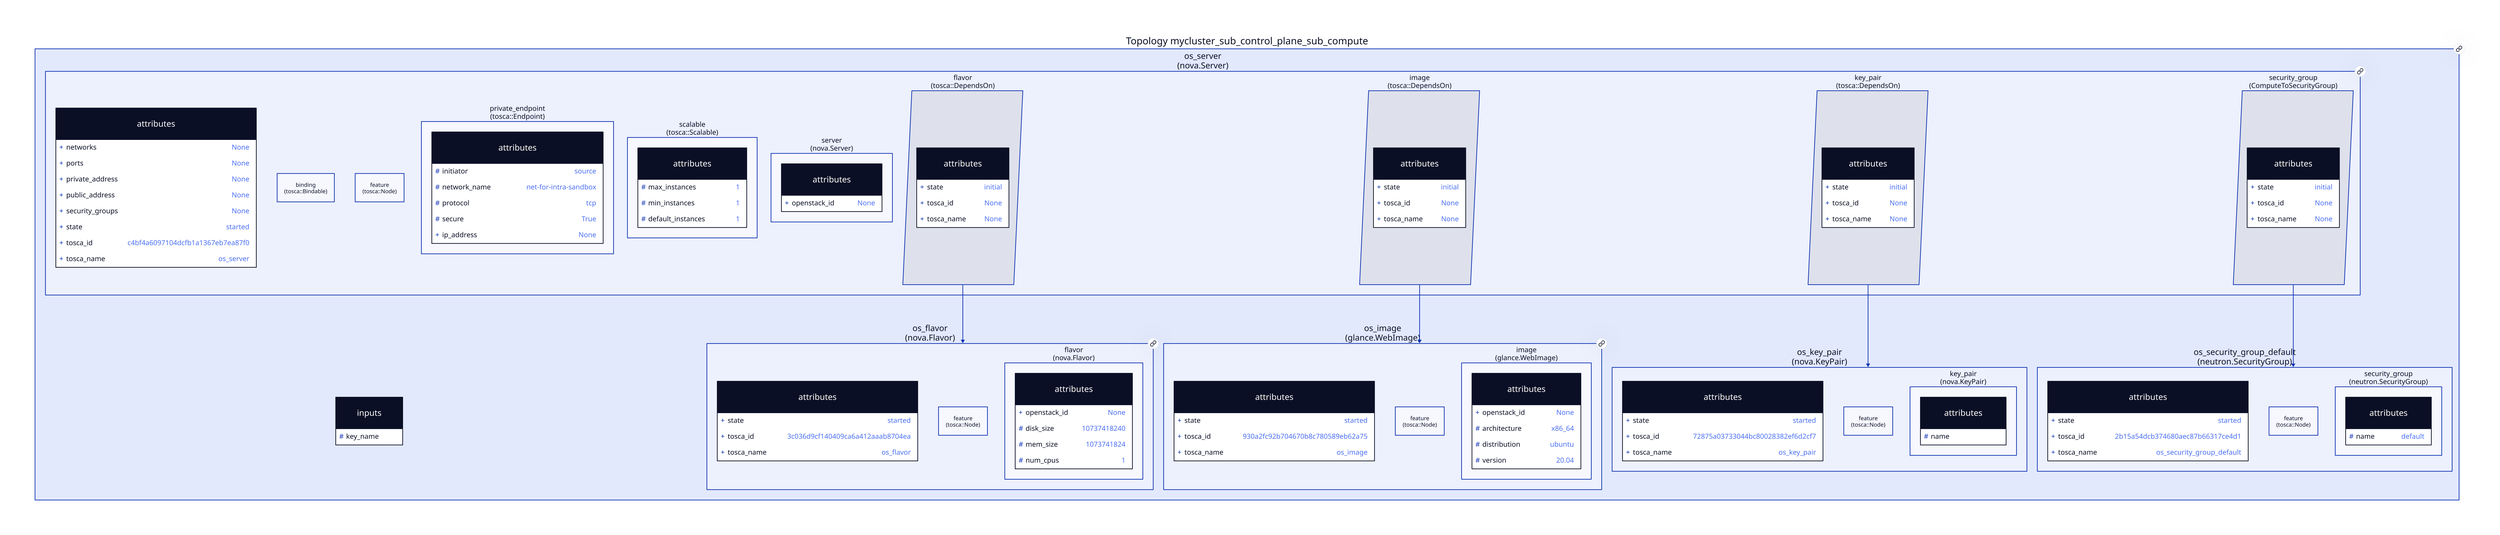 
  mycluster_sub_control_plane_sub_compute: "Topology mycluster_sub_control_plane_sub_compute" {
  
  inputs {
    shape: class
  
    \#key_name: ""
    
  }
  
  node_os_flavor: "os_flavor\n(nova.Flavor)" {
  
    link: "./mycluster_sub_control_plane_sub_compute_sub_os_flavor.svg"
    
  attributes {
    shape: class
  
    +state: "started"
    
    +tosca_id: "3c036d9cf140409ca6a412aaab8704ea"
    
    +tosca_name: "os_flavor"
    
  }
  
  feature: "feature\n(tosca::Node)" {
  
  }
  
  flavor: "flavor\n(nova.Flavor)" {
  
  attributes {
    shape: class
  
    +openstack_id: "None"
    
    \#disk_size: "10737418240"
    
    \#mem_size: "1073741824"
    
    \#num_cpus: "1"
    
  }
  
  }
  
  }
  
  node_os_image: "os_image\n(glance.WebImage)" {
  
    link: "./mycluster_sub_control_plane_sub_compute_sub_os_image.svg"
    
  attributes {
    shape: class
  
    +state: "started"
    
    +tosca_id: "930a2fc92b704670b8c780589eb62a75"
    
    +tosca_name: "os_image"
    
  }
  
  feature: "feature\n(tosca::Node)" {
  
  }
  
  image: "image\n(glance.WebImage)" {
  
  attributes {
    shape: class
  
    +openstack_id: "None"
    
    \#architecture: "x86_64"
    
    \#distribution: "ubuntu"
    
    \#version: "20.04"
    
  }
  
  }
  
  }
  
  node_os_key_pair: "os_key_pair\n(nova.KeyPair)" {
  
  attributes {
    shape: class
  
    +state: "started"
    
    +tosca_id: "72875a03733044bc80028382ef6d2cf7"
    
    +tosca_name: "os_key_pair"
    
  }
  
  feature: "feature\n(tosca::Node)" {
  
  }
  
  key_pair: "key_pair\n(nova.KeyPair)" {
  
  attributes {
    shape: class
  
    \#name: ""
    
  }
  
  }
  
  }
  
  node_os_security_group_default: "os_security_group_default\n(neutron.SecurityGroup)" {
  
  attributes {
    shape: class
  
    +state: "started"
    
    +tosca_id: "2b15a54dcb374680aec87b66317ce4d1"
    
    +tosca_name: "os_security_group_default"
    
  }
  
  feature: "feature\n(tosca::Node)" {
  
  }
  
  security_group: "security_group\n(neutron.SecurityGroup)" {
  
  attributes {
    shape: class
  
    \#name: "default"
    
  }
  
  }
  
  }
  
  node_os_server: "os_server\n(nova.Server)" {
  
    link: "./mycluster_sub_control_plane_sub_compute_sub_os_server.svg"
    
  attributes {
    shape: class
  
    +networks: "None"
    
    +ports: "None"
    
    +private_address: "None"
    
    +public_address: "None"
    
    +security_groups: "None"
    
    +state: "started"
    
    +tosca_id: "c4bf4a6097104dcfb1a1367eb7ea87f0"
    
    +tosca_name: "os_server"
    
  }
  
  binding: "binding\n(tosca::Bindable)" {
  
  }
  
  feature: "feature\n(tosca::Node)" {
  
  }
  
  private_endpoint: "private_endpoint\n(tosca::Endpoint)" {
  
  attributes {
    shape: class
  
    \#initiator: "source"
    
    \#network_name: "net-for-intra-sandbox"
    
    \#protocol: "tcp"
    
    \#secure: "True"
    
    +ip_address: "None"
    
  }
  
  }
  
  scalable: "scalable\n(tosca::Scalable)" {
  
  attributes {
    shape: class
  
    \#max_instances: "1"
    
    \#min_instances: "1"
    
    \#default_instances: "1"
    
  }
  
  }
  
  server: "server\n(nova.Server)" {
  
  attributes {
    shape: class
  
    +openstack_id: "None"
    
  }
  
  }
  
  rel_image: "image\n(tosca::DependsOn)" {
    shape: parallelogram
  
  attributes {
    shape: class
  
    +state: "initial"
    
    +tosca_id: "None"
    
    +tosca_name: "None"
    
  }
  
  }
  
  rel_flavor: "flavor\n(tosca::DependsOn)" {
    shape: parallelogram
  
  attributes {
    shape: class
  
    +state: "initial"
    
    +tosca_id: "None"
    
    +tosca_name: "None"
    
  }
  
  }
  
  rel_key_pair: "key_pair\n(tosca::DependsOn)" {
    shape: parallelogram
  
  attributes {
    shape: class
  
    +state: "initial"
    
    +tosca_id: "None"
    
    +tosca_name: "None"
    
  }
  
  }
  
  rel_security_group: "security_group\n(ComputeToSecurityGroup)" {
    shape: parallelogram
  
  attributes {
    shape: class
  
    +state: "initial"
    
    +tosca_id: "None"
    
    +tosca_name: "None"
    
  }
  
  }
  
  }
  
  }
  
      mycluster_sub_control_plane_sub_compute { link: "./mycluster_sub_control_plane_sub_compute.svg" }
      mycluster_sub_control_plane_sub_compute.node_os_server.rel_image -> mycluster_sub_control_plane_sub_compute.node_os_image
      
      mycluster_sub_control_plane_sub_compute { link: "./mycluster_sub_control_plane_sub_compute.svg" }
      mycluster_sub_control_plane_sub_compute.node_os_server.rel_flavor -> mycluster_sub_control_plane_sub_compute.node_os_flavor
      
      mycluster_sub_control_plane_sub_compute { link: "./mycluster_sub_control_plane_sub_compute.svg" }
      mycluster_sub_control_plane_sub_compute.node_os_server.rel_key_pair -> mycluster_sub_control_plane_sub_compute.node_os_key_pair
      
      mycluster_sub_control_plane_sub_compute { link: "./mycluster_sub_control_plane_sub_compute.svg" }
      mycluster_sub_control_plane_sub_compute.node_os_server.rel_security_group -> mycluster_sub_control_plane_sub_compute.node_os_security_group_default
      